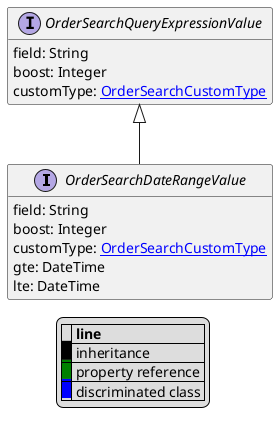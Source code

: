 @startuml

hide empty fields
hide empty methods
legend
|= |= line |
|<back:black>   </back>| inheritance |
|<back:green>   </back>| property reference |
|<back:blue>   </back>| discriminated class |
endlegend
interface OrderSearchDateRangeValue [[OrderSearchDateRangeValue.svg]] extends OrderSearchQueryExpressionValue {
    field: String
    boost: Integer
    customType: [[OrderSearchCustomType.svg OrderSearchCustomType]]
    gte: DateTime
    lte: DateTime
}
interface OrderSearchQueryExpressionValue [[OrderSearchQueryExpressionValue.svg]]  {
    field: String
    boost: Integer
    customType: [[OrderSearchCustomType.svg OrderSearchCustomType]]
}





@enduml
